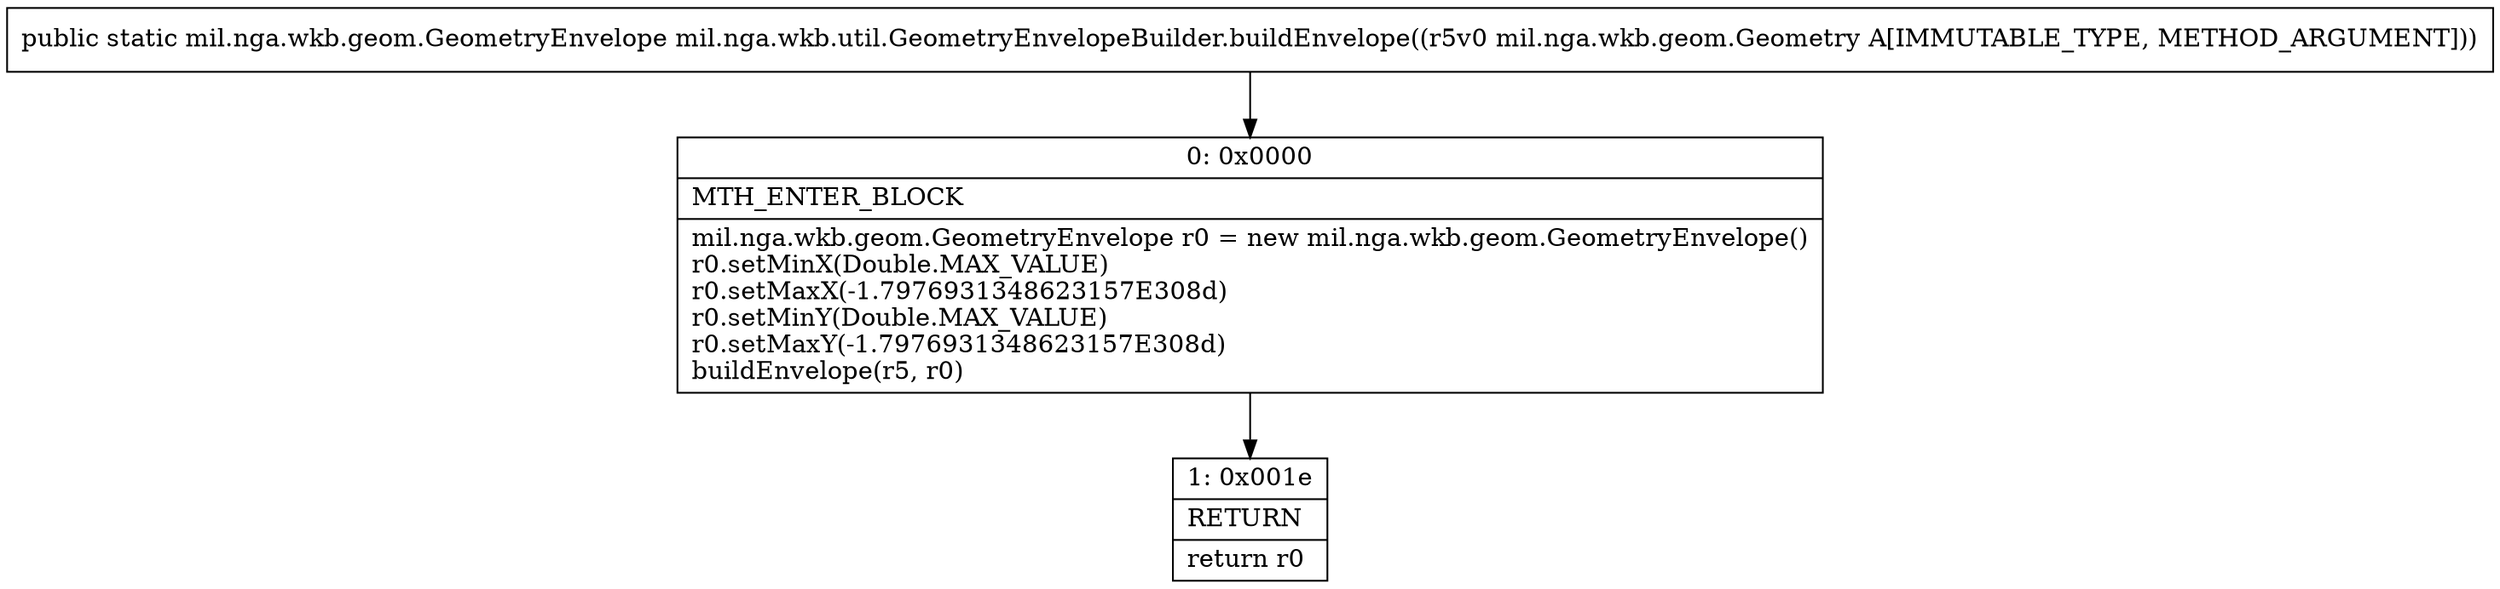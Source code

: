digraph "CFG formil.nga.wkb.util.GeometryEnvelopeBuilder.buildEnvelope(Lmil\/nga\/wkb\/geom\/Geometry;)Lmil\/nga\/wkb\/geom\/GeometryEnvelope;" {
Node_0 [shape=record,label="{0\:\ 0x0000|MTH_ENTER_BLOCK\l|mil.nga.wkb.geom.GeometryEnvelope r0 = new mil.nga.wkb.geom.GeometryEnvelope()\lr0.setMinX(Double.MAX_VALUE)\lr0.setMaxX(\-1.7976931348623157E308d)\lr0.setMinY(Double.MAX_VALUE)\lr0.setMaxY(\-1.7976931348623157E308d)\lbuildEnvelope(r5, r0)\l}"];
Node_1 [shape=record,label="{1\:\ 0x001e|RETURN\l|return r0\l}"];
MethodNode[shape=record,label="{public static mil.nga.wkb.geom.GeometryEnvelope mil.nga.wkb.util.GeometryEnvelopeBuilder.buildEnvelope((r5v0 mil.nga.wkb.geom.Geometry A[IMMUTABLE_TYPE, METHOD_ARGUMENT])) }"];
MethodNode -> Node_0;
Node_0 -> Node_1;
}

